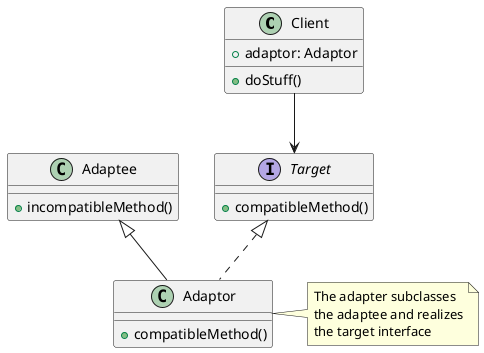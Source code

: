 @startuml
class Client{
    + adaptor: Adaptor
    + doStuff()
}

interface Target{
    + compatibleMethod()
}

class Adaptor{
    + compatibleMethod()
}

note right of Adaptor
    The adapter subclasses
    the adaptee and realizes
    the target interface
end note

class Adaptee{
    + incompatibleMethod()
}

Client -down-> Target
Adaptor .up.|> Target
Adaptor -up-|> Adaptee
@enduml
